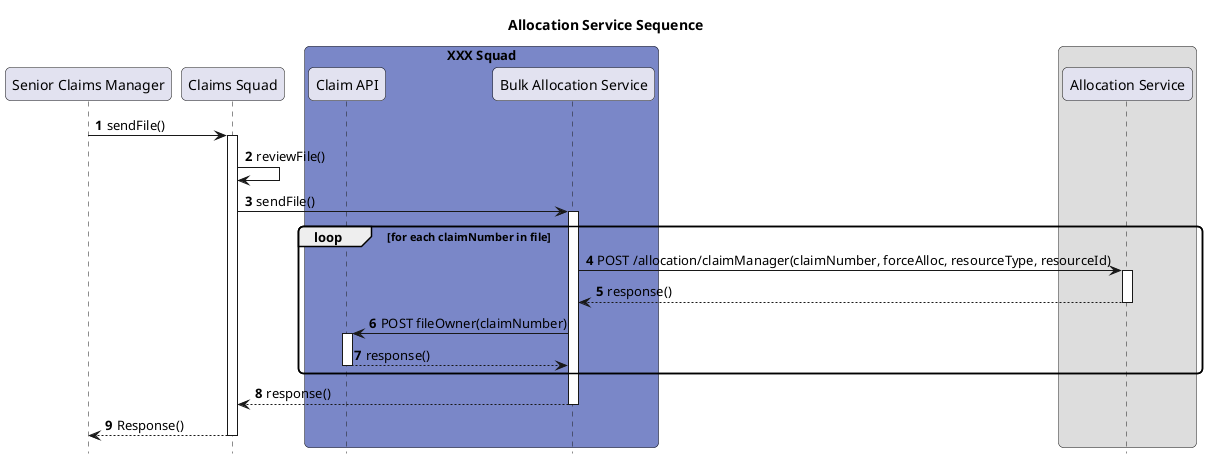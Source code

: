 @startuml allocation_service sequence
'!theme sketchy-outline

title Allocation Service Sequence

'Style
hide footbox
skinparam TitleBorderThickness 0
skinparam BoxPadding 10
skinparam responseMessageBelowArrow true
skinparam roundcorner 10
skinparam defaultFontName Raleway
autonumber


participant "Senior Claims Manager" as SCM
participant "Claims Squad" as CS

box "XXX Squad" #7A87C8
participant "Claim API" as CAPI
participant "Bulk Allocation Service" as BAS
box 
participant "Allocation Service" as AAS
end box

SCM -> CS: sendFile()
activate CS
CS -> CS: reviewFile()

CS -> BAS: sendFile()
activate BAS

loop for each claimNumber in file
BAS -> AAS: POST /allocation/claimManager(claimNumber, forceAlloc, resourceType, resourceId)
activate AAS
return response()

BAS -> CAPI: POST fileOwner(claimNumber)
activate CAPI
return response()
end loop

return response()
return Response()

@enduml